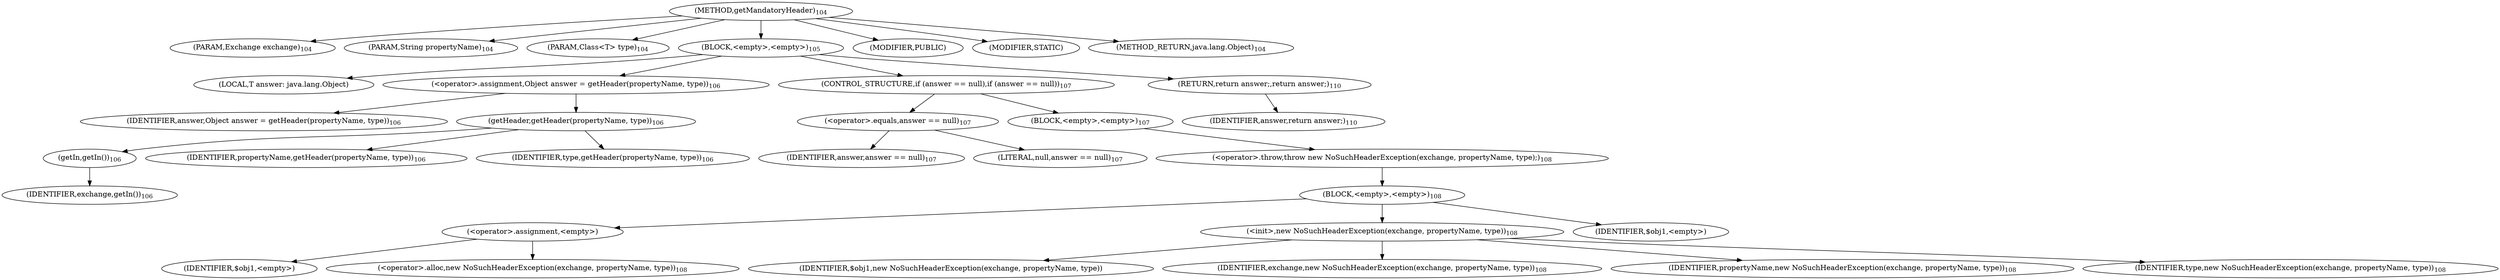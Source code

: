 digraph "getMandatoryHeader" {  
"125" [label = <(METHOD,getMandatoryHeader)<SUB>104</SUB>> ]
"126" [label = <(PARAM,Exchange exchange)<SUB>104</SUB>> ]
"127" [label = <(PARAM,String propertyName)<SUB>104</SUB>> ]
"128" [label = <(PARAM,Class&lt;T&gt; type)<SUB>104</SUB>> ]
"129" [label = <(BLOCK,&lt;empty&gt;,&lt;empty&gt;)<SUB>105</SUB>> ]
"130" [label = <(LOCAL,T answer: java.lang.Object)> ]
"131" [label = <(&lt;operator&gt;.assignment,Object answer = getHeader(propertyName, type))<SUB>106</SUB>> ]
"132" [label = <(IDENTIFIER,answer,Object answer = getHeader(propertyName, type))<SUB>106</SUB>> ]
"133" [label = <(getHeader,getHeader(propertyName, type))<SUB>106</SUB>> ]
"134" [label = <(getIn,getIn())<SUB>106</SUB>> ]
"135" [label = <(IDENTIFIER,exchange,getIn())<SUB>106</SUB>> ]
"136" [label = <(IDENTIFIER,propertyName,getHeader(propertyName, type))<SUB>106</SUB>> ]
"137" [label = <(IDENTIFIER,type,getHeader(propertyName, type))<SUB>106</SUB>> ]
"138" [label = <(CONTROL_STRUCTURE,if (answer == null),if (answer == null))<SUB>107</SUB>> ]
"139" [label = <(&lt;operator&gt;.equals,answer == null)<SUB>107</SUB>> ]
"140" [label = <(IDENTIFIER,answer,answer == null)<SUB>107</SUB>> ]
"141" [label = <(LITERAL,null,answer == null)<SUB>107</SUB>> ]
"142" [label = <(BLOCK,&lt;empty&gt;,&lt;empty&gt;)<SUB>107</SUB>> ]
"143" [label = <(&lt;operator&gt;.throw,throw new NoSuchHeaderException(exchange, propertyName, type);)<SUB>108</SUB>> ]
"144" [label = <(BLOCK,&lt;empty&gt;,&lt;empty&gt;)<SUB>108</SUB>> ]
"145" [label = <(&lt;operator&gt;.assignment,&lt;empty&gt;)> ]
"146" [label = <(IDENTIFIER,$obj1,&lt;empty&gt;)> ]
"147" [label = <(&lt;operator&gt;.alloc,new NoSuchHeaderException(exchange, propertyName, type))<SUB>108</SUB>> ]
"148" [label = <(&lt;init&gt;,new NoSuchHeaderException(exchange, propertyName, type))<SUB>108</SUB>> ]
"149" [label = <(IDENTIFIER,$obj1,new NoSuchHeaderException(exchange, propertyName, type))> ]
"150" [label = <(IDENTIFIER,exchange,new NoSuchHeaderException(exchange, propertyName, type))<SUB>108</SUB>> ]
"151" [label = <(IDENTIFIER,propertyName,new NoSuchHeaderException(exchange, propertyName, type))<SUB>108</SUB>> ]
"152" [label = <(IDENTIFIER,type,new NoSuchHeaderException(exchange, propertyName, type))<SUB>108</SUB>> ]
"153" [label = <(IDENTIFIER,$obj1,&lt;empty&gt;)> ]
"154" [label = <(RETURN,return answer;,return answer;)<SUB>110</SUB>> ]
"155" [label = <(IDENTIFIER,answer,return answer;)<SUB>110</SUB>> ]
"156" [label = <(MODIFIER,PUBLIC)> ]
"157" [label = <(MODIFIER,STATIC)> ]
"158" [label = <(METHOD_RETURN,java.lang.Object)<SUB>104</SUB>> ]
  "125" -> "126" 
  "125" -> "127" 
  "125" -> "128" 
  "125" -> "129" 
  "125" -> "156" 
  "125" -> "157" 
  "125" -> "158" 
  "129" -> "130" 
  "129" -> "131" 
  "129" -> "138" 
  "129" -> "154" 
  "131" -> "132" 
  "131" -> "133" 
  "133" -> "134" 
  "133" -> "136" 
  "133" -> "137" 
  "134" -> "135" 
  "138" -> "139" 
  "138" -> "142" 
  "139" -> "140" 
  "139" -> "141" 
  "142" -> "143" 
  "143" -> "144" 
  "144" -> "145" 
  "144" -> "148" 
  "144" -> "153" 
  "145" -> "146" 
  "145" -> "147" 
  "148" -> "149" 
  "148" -> "150" 
  "148" -> "151" 
  "148" -> "152" 
  "154" -> "155" 
}

